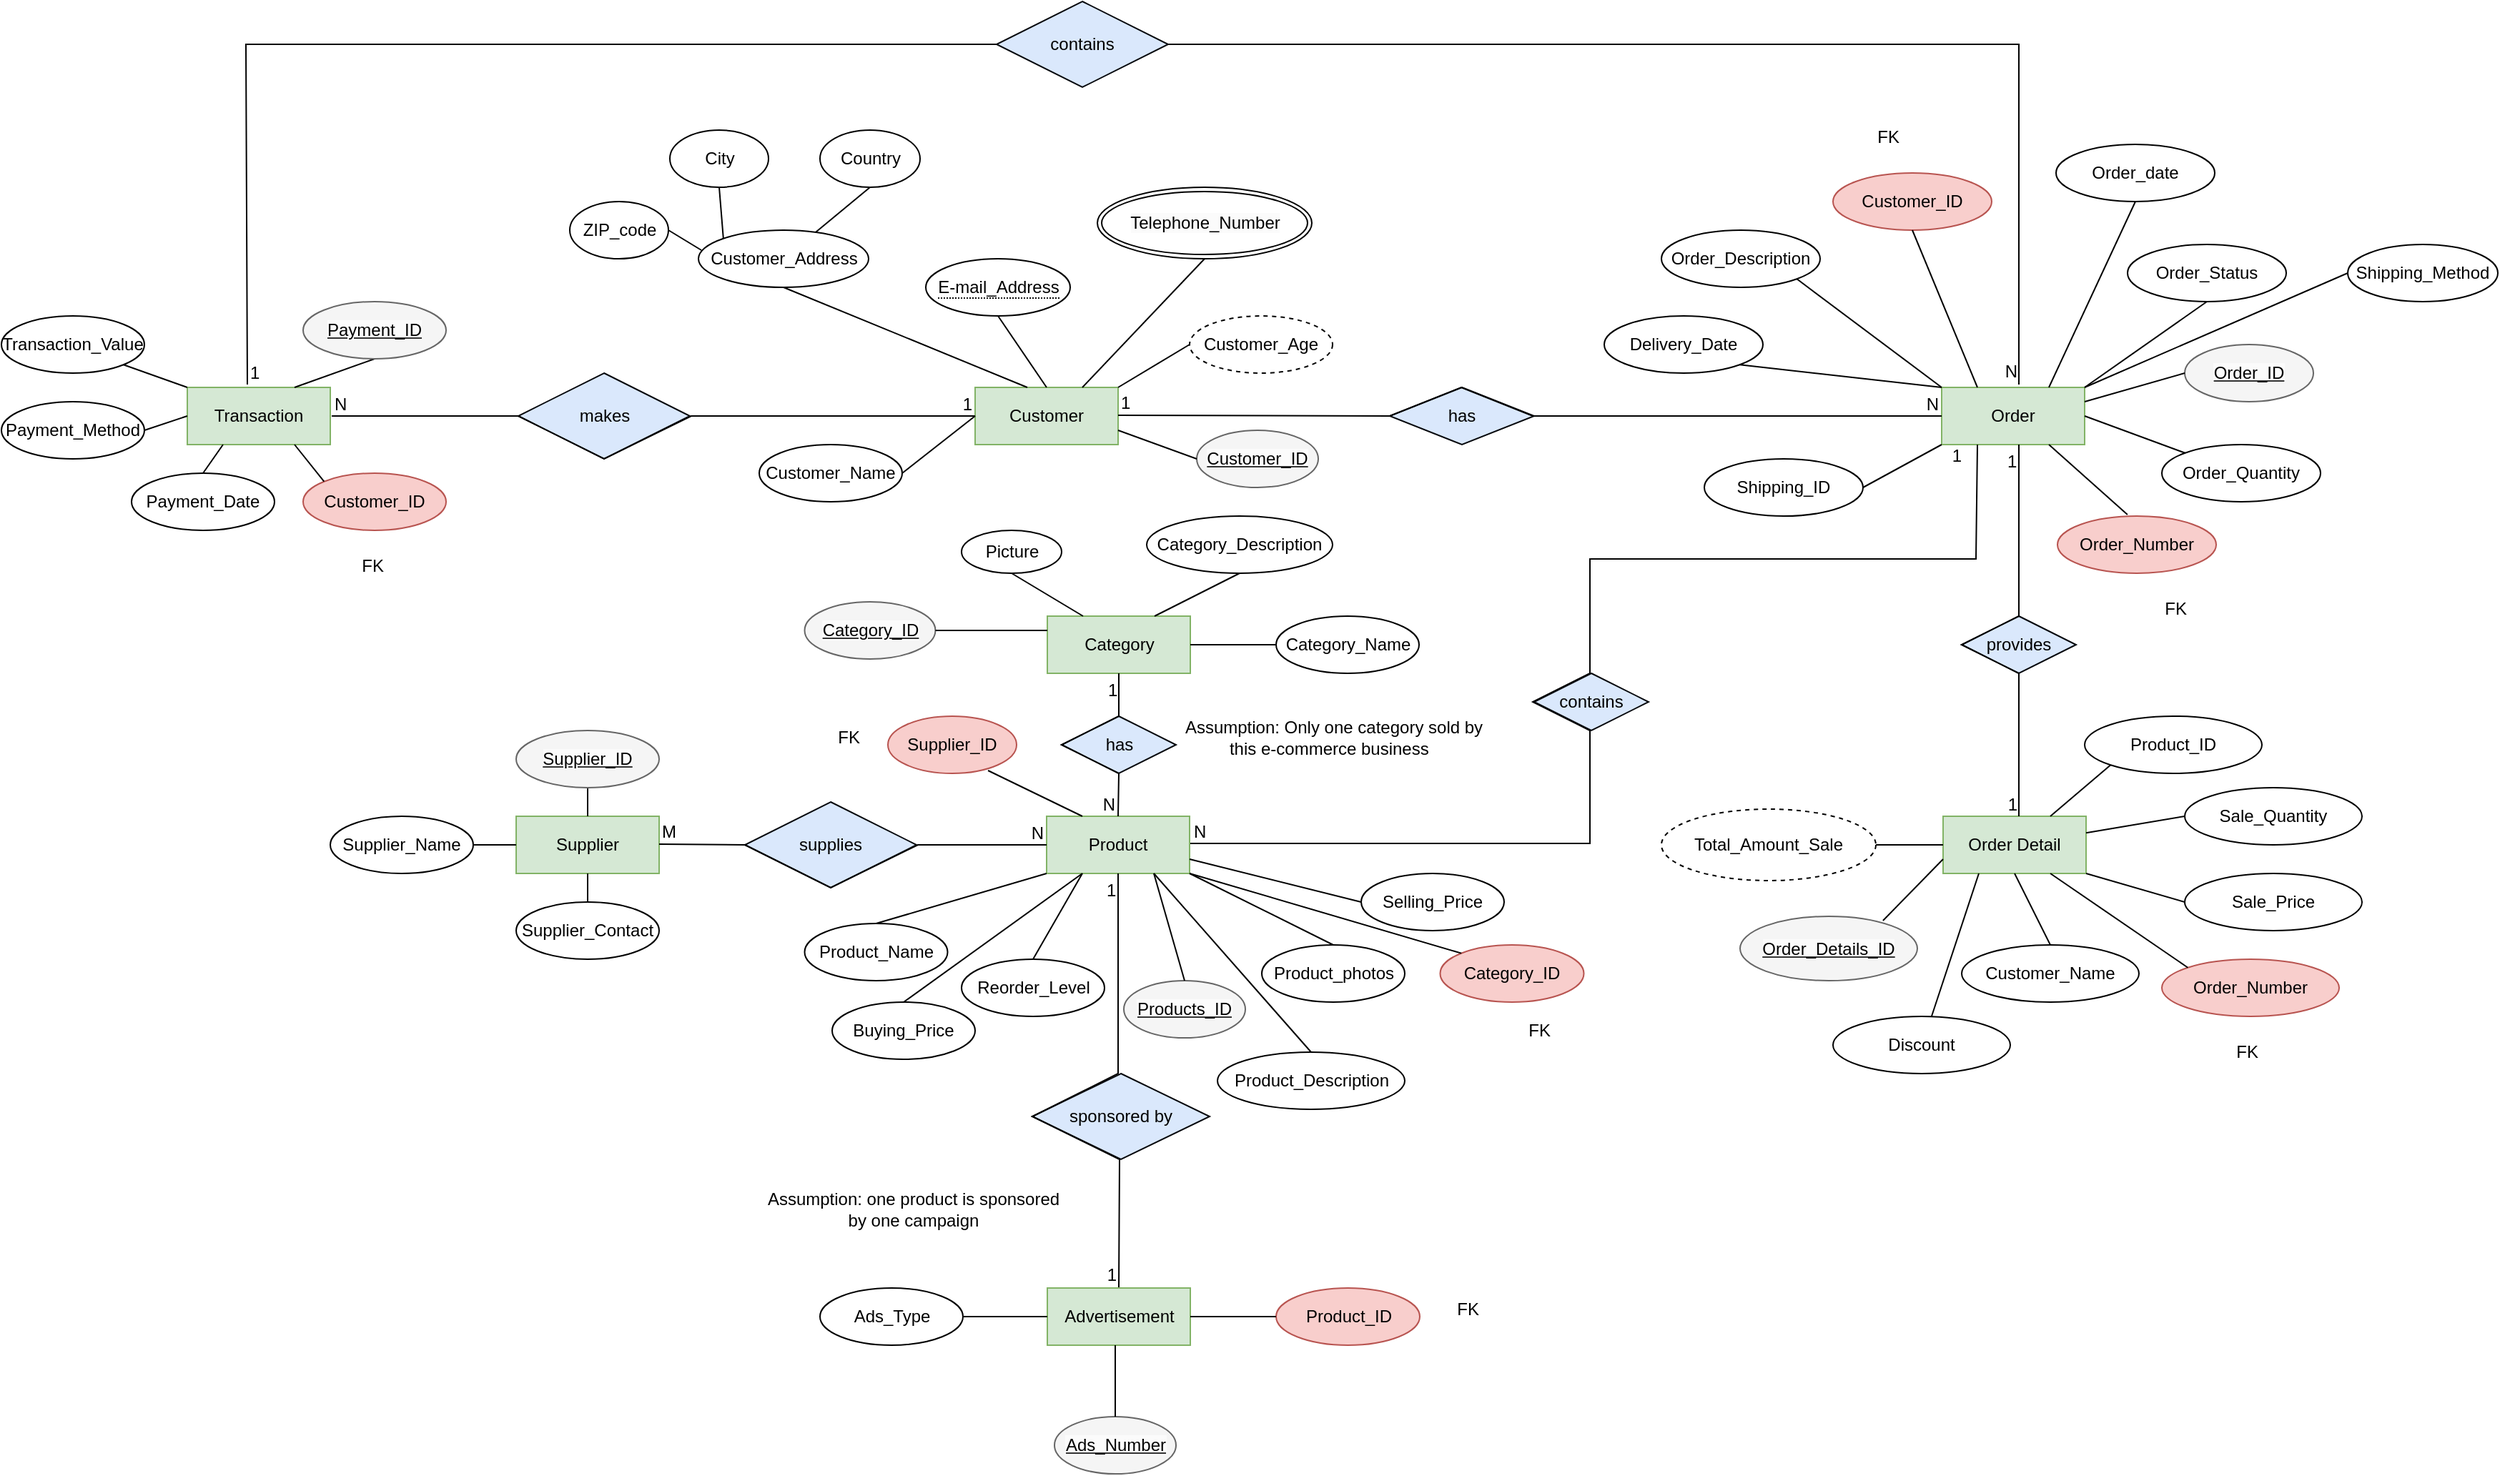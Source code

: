 <mxfile version="23.1.2" type="github">
  <diagram name="Page-1" id="ivrqiA3PI_ZQujy4Wrm9">
    <mxGraphModel dx="3375" dy="2092" grid="1" gridSize="10" guides="1" tooltips="1" connect="1" arrows="1" fold="1" page="1" pageScale="1" pageWidth="1169" pageHeight="827" background="#ffffff" math="0" shadow="0">
      <root>
        <mxCell id="0" />
        <mxCell id="1" parent="0" />
        <mxCell id="GLYRe_VKkiP-eNtGVK_R-2" value="Customer" style="whiteSpace=wrap;html=1;align=center;fillColor=#d5e8d4;strokeColor=#82b366;" vertex="1" parent="1">
          <mxGeometry x="511" y="-50" width="100" height="40" as="geometry" />
        </mxCell>
        <mxCell id="GLYRe_VKkiP-eNtGVK_R-3" value="Product" style="whiteSpace=wrap;html=1;align=center;fillColor=#d5e8d4;strokeColor=#82b366;" vertex="1" parent="1">
          <mxGeometry x="561" y="250" width="100" height="40" as="geometry" />
        </mxCell>
        <mxCell id="GLYRe_VKkiP-eNtGVK_R-4" value="Order" style="whiteSpace=wrap;html=1;align=center;points=[[0,0,0,0,0],[0,0.25,0,0,0],[0,0.5,0,0,0],[0,0.75,0,0,0],[0,1,0,0,0],[0.25,0,0,0,0],[0.25,1,0,0,0],[0.5,0,0,0,0],[0.5,1,0,0,0],[0.75,0,0,0,0],[0.75,1,0,0,0],[1,0,0,0,0],[1,0.25,0,0,0],[1,0.5,0,0,0],[1,0.75,0,0,0],[1,1,0,0,0]];fillColor=#d5e8d4;strokeColor=#82b366;" vertex="1" parent="1">
          <mxGeometry x="1187" y="-50" width="100" height="40" as="geometry" />
        </mxCell>
        <mxCell id="GLYRe_VKkiP-eNtGVK_R-5" value="Order Detail" style="whiteSpace=wrap;html=1;align=center;fillColor=#d5e8d4;strokeColor=#82b366;" vertex="1" parent="1">
          <mxGeometry x="1188" y="250" width="100" height="40" as="geometry" />
        </mxCell>
        <mxCell id="GLYRe_VKkiP-eNtGVK_R-7" value="Supplier" style="whiteSpace=wrap;html=1;align=center;fillColor=#d5e8d4;strokeColor=#82b366;" vertex="1" parent="1">
          <mxGeometry x="190" y="250" width="100" height="40" as="geometry" />
        </mxCell>
        <mxCell id="GLYRe_VKkiP-eNtGVK_R-8" value="Category" style="whiteSpace=wrap;html=1;align=center;fillColor=#d5e8d4;strokeColor=#82b366;" vertex="1" parent="1">
          <mxGeometry x="561.5" y="110" width="100" height="40" as="geometry" />
        </mxCell>
        <mxCell id="GLYRe_VKkiP-eNtGVK_R-39" value="supplies" style="shape=rhombus;perimeter=rhombusPerimeter;whiteSpace=wrap;html=1;align=center;fillColor=#dae8fc;strokeColor=#07090D;" vertex="1" parent="1">
          <mxGeometry x="350" y="240" width="120" height="60" as="geometry" />
        </mxCell>
        <mxCell id="GLYRe_VKkiP-eNtGVK_R-41" value="Supplier_Name" style="ellipse;whiteSpace=wrap;html=1;align=center;" vertex="1" parent="1">
          <mxGeometry x="60" y="250" width="100" height="40" as="geometry" />
        </mxCell>
        <mxCell id="GLYRe_VKkiP-eNtGVK_R-43" value="Supplier_Contact" style="ellipse;whiteSpace=wrap;html=1;align=center;" vertex="1" parent="1">
          <mxGeometry x="190" y="310" width="100" height="40" as="geometry" />
        </mxCell>
        <mxCell id="GLYRe_VKkiP-eNtGVK_R-45" value="" style="endArrow=none;html=1;rounded=0;exitX=1;exitY=0.5;exitDx=0;exitDy=0;entryX=0;entryY=0.5;entryDx=0;entryDy=0;entryPerimeter=0;" edge="1" parent="1" source="GLYRe_VKkiP-eNtGVK_R-41" target="GLYRe_VKkiP-eNtGVK_R-7">
          <mxGeometry relative="1" as="geometry">
            <mxPoint x="170" y="274.5" as="sourcePoint" />
            <mxPoint x="190" y="275" as="targetPoint" />
          </mxGeometry>
        </mxCell>
        <mxCell id="GLYRe_VKkiP-eNtGVK_R-50" value="" style="endArrow=none;html=1;rounded=0;entryX=0.5;entryY=1;entryDx=0;entryDy=0;exitX=0.5;exitY=0;exitDx=0;exitDy=0;" edge="1" parent="1" source="GLYRe_VKkiP-eNtGVK_R-7">
          <mxGeometry relative="1" as="geometry">
            <mxPoint x="500" y="309" as="sourcePoint" />
            <mxPoint x="240" y="230" as="targetPoint" />
          </mxGeometry>
        </mxCell>
        <mxCell id="GLYRe_VKkiP-eNtGVK_R-51" value="" style="endArrow=none;html=1;rounded=0;entryX=0.5;entryY=1;entryDx=0;entryDy=0;exitX=0.5;exitY=0;exitDx=0;exitDy=0;" edge="1" parent="1" source="GLYRe_VKkiP-eNtGVK_R-43" target="GLYRe_VKkiP-eNtGVK_R-7">
          <mxGeometry relative="1" as="geometry">
            <mxPoint x="200" y="430" as="sourcePoint" />
            <mxPoint x="360" y="430" as="targetPoint" />
          </mxGeometry>
        </mxCell>
        <mxCell id="GLYRe_VKkiP-eNtGVK_R-56" value="" style="endArrow=none;html=1;rounded=0;entryX=0;entryY=0.5;entryDx=0;entryDy=0;" edge="1" parent="1" target="GLYRe_VKkiP-eNtGVK_R-3">
          <mxGeometry relative="1" as="geometry">
            <mxPoint x="290" y="269.5" as="sourcePoint" />
            <mxPoint x="450" y="269.5" as="targetPoint" />
            <Array as="points">
              <mxPoint x="350" y="270" />
              <mxPoint x="410" y="300" />
              <mxPoint x="471" y="270" />
            </Array>
          </mxGeometry>
        </mxCell>
        <mxCell id="GLYRe_VKkiP-eNtGVK_R-57" value="M" style="resizable=0;html=1;whiteSpace=wrap;align=left;verticalAlign=bottom;" connectable="0" vertex="1" parent="GLYRe_VKkiP-eNtGVK_R-56">
          <mxGeometry x="-1" relative="1" as="geometry" />
        </mxCell>
        <mxCell id="GLYRe_VKkiP-eNtGVK_R-58" value="N" style="resizable=0;html=1;whiteSpace=wrap;align=right;verticalAlign=bottom;" connectable="0" vertex="1" parent="GLYRe_VKkiP-eNtGVK_R-56">
          <mxGeometry x="1" relative="1" as="geometry" />
        </mxCell>
        <mxCell id="GLYRe_VKkiP-eNtGVK_R-60" value="&lt;meta charset=&quot;utf-8&quot;&gt;&lt;span style=&quot;color: rgb(0, 0, 0); font-family: Helvetica; font-size: 12px; font-style: normal; font-variant-ligatures: normal; font-variant-caps: normal; font-weight: 400; letter-spacing: normal; orphans: 2; text-align: center; text-indent: 0px; text-transform: none; widows: 2; word-spacing: 0px; -webkit-text-stroke-width: 0px; background-color: rgb(251, 251, 251); text-decoration-thickness: initial; text-decoration-style: initial; text-decoration-color: initial; float: none; display: inline !important;&quot;&gt;Supplier_ID&lt;/span&gt;" style="ellipse;whiteSpace=wrap;html=1;align=center;fontStyle=4;fillColor=#f5f5f5;fontColor=#333333;strokeColor=#666666;" vertex="1" parent="1">
          <mxGeometry x="190" y="190" width="100" height="40" as="geometry" />
        </mxCell>
        <mxCell id="GLYRe_VKkiP-eNtGVK_R-63" value="&lt;span style=&quot;color: rgb(0, 0, 0); font-family: Helvetica; font-size: 12px; font-style: normal; font-variant-ligatures: normal; font-variant-caps: normal; font-weight: 400; letter-spacing: normal; orphans: 2; text-align: center; text-indent: 0px; text-transform: none; widows: 2; word-spacing: 0px; -webkit-text-stroke-width: 0px; background-color: rgb(251, 251, 251); text-decoration-thickness: initial; text-decoration-style: initial; text-decoration-color: initial; float: none; display: inline !important;&quot;&gt;Category_ID&lt;/span&gt;" style="ellipse;whiteSpace=wrap;html=1;align=center;fontStyle=4;fillColor=#f5f5f5;fontColor=#333333;strokeColor=#666666;" vertex="1" parent="1">
          <mxGeometry x="391.75" y="100" width="91.5" height="40" as="geometry" />
        </mxCell>
        <mxCell id="GLYRe_VKkiP-eNtGVK_R-64" value="Product_Name" style="ellipse;whiteSpace=wrap;html=1;align=center;" vertex="1" parent="1">
          <mxGeometry x="391.75" y="325" width="100" height="40" as="geometry" />
        </mxCell>
        <mxCell id="GLYRe_VKkiP-eNtGVK_R-65" value="Buying_Price" style="ellipse;whiteSpace=wrap;html=1;align=center;" vertex="1" parent="1">
          <mxGeometry x="411" y="380" width="100" height="40" as="geometry" />
        </mxCell>
        <mxCell id="GLYRe_VKkiP-eNtGVK_R-67" value="has" style="shape=rhombus;perimeter=rhombusPerimeter;whiteSpace=wrap;html=1;align=center;fillColor=#dae8fc;strokeColor=#07090D;" vertex="1" parent="1">
          <mxGeometry x="571.5" y="180" width="80" height="40" as="geometry" />
        </mxCell>
        <mxCell id="GLYRe_VKkiP-eNtGVK_R-75" value="Category_Name" style="ellipse;whiteSpace=wrap;html=1;align=center;" vertex="1" parent="1">
          <mxGeometry x="721.5" y="110" width="100" height="40" as="geometry" />
        </mxCell>
        <mxCell id="GLYRe_VKkiP-eNtGVK_R-76" value="&lt;span style=&quot;color: rgb(0, 0, 0); font-family: Helvetica; font-size: 12px; font-style: normal; font-variant-ligatures: normal; font-variant-caps: normal; font-weight: 400; letter-spacing: normal; orphans: 2; text-align: center; text-indent: 0px; text-transform: none; widows: 2; word-spacing: 0px; -webkit-text-stroke-width: 0px; background-color: rgb(251, 251, 251); text-decoration-thickness: initial; text-decoration-style: initial; text-decoration-color: initial; float: none; display: inline !important;&quot;&gt;Products_ID&lt;/span&gt;" style="ellipse;whiteSpace=wrap;html=1;align=center;fontStyle=4;fillColor=#f5f5f5;fontColor=#333333;strokeColor=#666666;" vertex="1" parent="1">
          <mxGeometry x="615" y="365" width="85" height="40" as="geometry" />
        </mxCell>
        <mxCell id="GLYRe_VKkiP-eNtGVK_R-77" value="Product_Description" style="ellipse;whiteSpace=wrap;html=1;align=center;" vertex="1" parent="1">
          <mxGeometry x="680.5" y="415" width="131" height="40" as="geometry" />
        </mxCell>
        <mxCell id="GLYRe_VKkiP-eNtGVK_R-83" value="Category_Description" style="ellipse;whiteSpace=wrap;html=1;align=center;" vertex="1" parent="1">
          <mxGeometry x="631" y="40" width="130" height="40" as="geometry" />
        </mxCell>
        <mxCell id="GLYRe_VKkiP-eNtGVK_R-89" value="Assumption: Only one category sold by this e-commerce business&amp;nbsp;&amp;nbsp;" style="text;html=1;strokeColor=none;fillColor=none;align=center;verticalAlign=middle;whiteSpace=wrap;rounded=0;" vertex="1" parent="1">
          <mxGeometry x="651.5" y="180" width="220" height="30" as="geometry" />
        </mxCell>
        <mxCell id="GLYRe_VKkiP-eNtGVK_R-91" value="Selling_Price" style="ellipse;whiteSpace=wrap;html=1;align=center;" vertex="1" parent="1">
          <mxGeometry x="781" y="290" width="100" height="40" as="geometry" />
        </mxCell>
        <mxCell id="GLYRe_VKkiP-eNtGVK_R-92" value="Product_photos" style="ellipse;whiteSpace=wrap;html=1;align=center;" vertex="1" parent="1">
          <mxGeometry x="711.5" y="340" width="100" height="40" as="geometry" />
        </mxCell>
        <mxCell id="GLYRe_VKkiP-eNtGVK_R-93" value="has" style="shape=rhombus;perimeter=rhombusPerimeter;whiteSpace=wrap;html=1;align=center;fillColor=#dae8fc;strokeColor=#07090D;" vertex="1" parent="1">
          <mxGeometry x="801" y="-50" width="101" height="40" as="geometry" />
        </mxCell>
        <mxCell id="GLYRe_VKkiP-eNtGVK_R-98" value="" style="endArrow=none;html=1;rounded=0;exitX=1;exitY=0.5;exitDx=0;exitDy=0;entryX=0;entryY=0.25;entryDx=0;entryDy=0;" edge="1" parent="1" source="GLYRe_VKkiP-eNtGVK_R-63" target="GLYRe_VKkiP-eNtGVK_R-8">
          <mxGeometry relative="1" as="geometry">
            <mxPoint x="209.5" y="260" as="sourcePoint" />
            <mxPoint x="561" y="130" as="targetPoint" />
          </mxGeometry>
        </mxCell>
        <mxCell id="GLYRe_VKkiP-eNtGVK_R-99" value="" style="endArrow=none;html=1;rounded=0;exitX=0;exitY=0.5;exitDx=0;exitDy=0;entryX=1;entryY=0.5;entryDx=0;entryDy=0;" edge="1" parent="1" source="GLYRe_VKkiP-eNtGVK_R-75" target="GLYRe_VKkiP-eNtGVK_R-8">
          <mxGeometry relative="1" as="geometry">
            <mxPoint x="560.5" y="120" as="sourcePoint" />
            <mxPoint x="610.5" y="120" as="targetPoint" />
          </mxGeometry>
        </mxCell>
        <mxCell id="GLYRe_VKkiP-eNtGVK_R-104" style="edgeStyle=orthogonalEdgeStyle;rounded=0;orthogonalLoop=1;jettySize=auto;html=1;exitX=0.5;exitY=1;exitDx=0;exitDy=0;" edge="1" parent="1" source="GLYRe_VKkiP-eNtGVK_R-67" target="GLYRe_VKkiP-eNtGVK_R-67">
          <mxGeometry relative="1" as="geometry" />
        </mxCell>
        <mxCell id="GLYRe_VKkiP-eNtGVK_R-115" value="" style="endArrow=none;html=1;rounded=0;exitX=0.5;exitY=0;exitDx=0;exitDy=0;entryX=0;entryY=1;entryDx=0;entryDy=0;" edge="1" parent="1" source="GLYRe_VKkiP-eNtGVK_R-64" target="GLYRe_VKkiP-eNtGVK_R-3">
          <mxGeometry relative="1" as="geometry">
            <mxPoint x="810" y="80" as="sourcePoint" />
            <mxPoint x="783" y="130" as="targetPoint" />
            <Array as="points" />
          </mxGeometry>
        </mxCell>
        <mxCell id="GLYRe_VKkiP-eNtGVK_R-116" value="" style="endArrow=none;html=1;rounded=0;exitX=0.5;exitY=0;exitDx=0;exitDy=0;entryX=0.75;entryY=1;entryDx=0;entryDy=0;" edge="1" parent="1" source="GLYRe_VKkiP-eNtGVK_R-76" target="GLYRe_VKkiP-eNtGVK_R-3">
          <mxGeometry relative="1" as="geometry">
            <mxPoint x="500" y="350" as="sourcePoint" />
            <mxPoint x="571" y="300" as="targetPoint" />
            <Array as="points" />
          </mxGeometry>
        </mxCell>
        <mxCell id="GLYRe_VKkiP-eNtGVK_R-117" value="" style="endArrow=none;html=1;rounded=0;exitX=0.5;exitY=0;exitDx=0;exitDy=0;entryX=1;entryY=1;entryDx=0;entryDy=0;" edge="1" parent="1" source="GLYRe_VKkiP-eNtGVK_R-92" target="GLYRe_VKkiP-eNtGVK_R-3">
          <mxGeometry relative="1" as="geometry">
            <mxPoint x="646" y="360" as="sourcePoint" />
            <mxPoint x="621" y="300" as="targetPoint" />
            <Array as="points" />
          </mxGeometry>
        </mxCell>
        <mxCell id="GLYRe_VKkiP-eNtGVK_R-118" value="" style="endArrow=none;html=1;rounded=0;exitX=0.5;exitY=0;exitDx=0;exitDy=0;entryX=0.75;entryY=1;entryDx=0;entryDy=0;" edge="1" parent="1" source="GLYRe_VKkiP-eNtGVK_R-77" target="GLYRe_VKkiP-eNtGVK_R-3">
          <mxGeometry relative="1" as="geometry">
            <mxPoint x="761" y="340" as="sourcePoint" />
            <mxPoint x="671" y="300" as="targetPoint" />
            <Array as="points" />
          </mxGeometry>
        </mxCell>
        <mxCell id="GLYRe_VKkiP-eNtGVK_R-119" value="" style="endArrow=none;html=1;rounded=0;exitX=0.5;exitY=0;exitDx=0;exitDy=0;entryX=0.25;entryY=1;entryDx=0;entryDy=0;" edge="1" parent="1" source="GLYRe_VKkiP-eNtGVK_R-65" target="GLYRe_VKkiP-eNtGVK_R-3">
          <mxGeometry relative="1" as="geometry">
            <mxPoint x="737" y="400" as="sourcePoint" />
            <mxPoint x="646" y="300" as="targetPoint" />
            <Array as="points" />
          </mxGeometry>
        </mxCell>
        <mxCell id="GLYRe_VKkiP-eNtGVK_R-122" value="" style="endArrow=none;html=1;rounded=0;exitX=0;exitY=0.5;exitDx=0;exitDy=0;entryX=1;entryY=0.75;entryDx=0;entryDy=0;" edge="1" parent="1" source="GLYRe_VKkiP-eNtGVK_R-91" target="GLYRe_VKkiP-eNtGVK_R-3">
          <mxGeometry relative="1" as="geometry">
            <mxPoint x="761" y="340" as="sourcePoint" />
            <mxPoint x="671" y="300" as="targetPoint" />
            <Array as="points" />
          </mxGeometry>
        </mxCell>
        <mxCell id="GLYRe_VKkiP-eNtGVK_R-123" value="&lt;span style=&quot;color: rgb(0, 0, 0); font-family: Helvetica; font-size: 12px; font-style: normal; font-variant-ligatures: normal; font-variant-caps: normal; font-weight: 400; letter-spacing: normal; orphans: 2; text-align: center; text-indent: 0px; text-transform: none; widows: 2; word-spacing: 0px; -webkit-text-stroke-width: 0px; background-color: rgb(251, 251, 251); text-decoration-thickness: initial; text-decoration-style: initial; text-decoration-color: initial; float: none; display: inline !important;&quot;&gt;Customer_ID&lt;/span&gt;" style="ellipse;whiteSpace=wrap;html=1;align=center;fontStyle=4;fillColor=#f5f5f5;fontColor=#333333;strokeColor=#666666;" vertex="1" parent="1">
          <mxGeometry x="666" y="-20" width="85" height="40" as="geometry" />
        </mxCell>
        <mxCell id="GLYRe_VKkiP-eNtGVK_R-124" value="Customer_Name" style="ellipse;whiteSpace=wrap;html=1;align=center;" vertex="1" parent="1">
          <mxGeometry x="360" y="-10" width="100" height="40" as="geometry" />
        </mxCell>
        <mxCell id="GLYRe_VKkiP-eNtGVK_R-125" value="Order_Status" style="ellipse;whiteSpace=wrap;html=1;align=center;" vertex="1" parent="1">
          <mxGeometry x="1317" y="-150" width="111" height="40" as="geometry" />
        </mxCell>
        <mxCell id="GLYRe_VKkiP-eNtGVK_R-126" value="Customer_Address" style="ellipse;whiteSpace=wrap;html=1;align=center;" vertex="1" parent="1">
          <mxGeometry x="317.5" y="-160" width="119" height="40" as="geometry" />
        </mxCell>
        <mxCell id="GLYRe_VKkiP-eNtGVK_R-127" value="Customer_Age" style="ellipse;whiteSpace=wrap;html=1;align=center;dashed=1;" vertex="1" parent="1">
          <mxGeometry x="661" y="-100" width="100" height="40" as="geometry" />
        </mxCell>
        <mxCell id="GLYRe_VKkiP-eNtGVK_R-128" value="&lt;span style=&quot;color: rgb(0, 0, 0); font-family: Helvetica; font-size: 12px; font-style: normal; font-variant-ligatures: normal; font-variant-caps: normal; font-weight: 400; letter-spacing: normal; orphans: 2; text-align: center; text-indent: 0px; text-transform: none; widows: 2; word-spacing: 0px; -webkit-text-stroke-width: 0px; background-color: rgb(251, 251, 251); text-decoration-thickness: initial; text-decoration-style: initial; text-decoration-color: initial; float: none; display: inline !important;&quot;&gt;Telephone_Number&lt;/span&gt;" style="ellipse;shape=doubleEllipse;margin=3;whiteSpace=wrap;html=1;align=center;" vertex="1" parent="1">
          <mxGeometry x="596.5" y="-190" width="150" height="50" as="geometry" />
        </mxCell>
        <mxCell id="GLYRe_VKkiP-eNtGVK_R-129" value="ZIP_code" style="ellipse;whiteSpace=wrap;html=1;align=center;" vertex="1" parent="1">
          <mxGeometry x="227.5" y="-180" width="69" height="40" as="geometry" />
        </mxCell>
        <mxCell id="GLYRe_VKkiP-eNtGVK_R-130" value="City" style="ellipse;whiteSpace=wrap;html=1;align=center;" vertex="1" parent="1">
          <mxGeometry x="297.5" y="-230" width="69" height="40" as="geometry" />
        </mxCell>
        <mxCell id="GLYRe_VKkiP-eNtGVK_R-131" value="Country" style="ellipse;whiteSpace=wrap;html=1;align=center;" vertex="1" parent="1">
          <mxGeometry x="402.5" y="-230" width="70" height="40" as="geometry" />
        </mxCell>
        <mxCell id="GLYRe_VKkiP-eNtGVK_R-133" value="&lt;span style=&quot;border-bottom: 1px dotted&quot;&gt;E-mail_Address&lt;/span&gt;" style="ellipse;whiteSpace=wrap;html=1;align=center;" vertex="1" parent="1">
          <mxGeometry x="476.5" y="-140" width="101" height="40" as="geometry" />
        </mxCell>
        <mxCell id="GLYRe_VKkiP-eNtGVK_R-135" value="" style="endArrow=none;html=1;rounded=0;entryX=1;entryY=0;entryDx=0;entryDy=0;exitX=0;exitY=0.5;exitDx=0;exitDy=0;" edge="1" parent="1" source="GLYRe_VKkiP-eNtGVK_R-127" target="GLYRe_VKkiP-eNtGVK_R-2">
          <mxGeometry relative="1" as="geometry">
            <mxPoint x="652.5" y="-66" as="sourcePoint" />
            <mxPoint x="789.5" y="-20" as="targetPoint" />
            <Array as="points" />
          </mxGeometry>
        </mxCell>
        <mxCell id="GLYRe_VKkiP-eNtGVK_R-136" value="" style="endArrow=none;html=1;rounded=0;entryX=0.75;entryY=0;entryDx=0;entryDy=0;exitX=0.5;exitY=1;exitDx=0;exitDy=0;" edge="1" parent="1" source="GLYRe_VKkiP-eNtGVK_R-128" target="GLYRe_VKkiP-eNtGVK_R-2">
          <mxGeometry relative="1" as="geometry">
            <mxPoint x="642.5" y="-140" as="sourcePoint" />
            <mxPoint x="627.5" y="-40" as="targetPoint" />
            <Array as="points" />
          </mxGeometry>
        </mxCell>
        <mxCell id="GLYRe_VKkiP-eNtGVK_R-137" value="" style="endArrow=none;html=1;rounded=0;entryX=0.5;entryY=0;entryDx=0;entryDy=0;exitX=0.5;exitY=1;exitDx=0;exitDy=0;" edge="1" parent="1" source="GLYRe_VKkiP-eNtGVK_R-133" target="GLYRe_VKkiP-eNtGVK_R-2">
          <mxGeometry relative="1" as="geometry">
            <mxPoint x="652.5" y="-130" as="sourcePoint" />
            <mxPoint x="602.5" y="-40" as="targetPoint" />
            <Array as="points" />
          </mxGeometry>
        </mxCell>
        <mxCell id="GLYRe_VKkiP-eNtGVK_R-138" value="" style="endArrow=none;html=1;rounded=0;exitX=0.5;exitY=1;exitDx=0;exitDy=0;" edge="1" parent="1" source="GLYRe_VKkiP-eNtGVK_R-126">
          <mxGeometry relative="1" as="geometry">
            <mxPoint x="537.5" y="-90" as="sourcePoint" />
            <mxPoint x="547.5" y="-50" as="targetPoint" />
            <Array as="points" />
          </mxGeometry>
        </mxCell>
        <mxCell id="GLYRe_VKkiP-eNtGVK_R-140" value="" style="endArrow=none;html=1;rounded=0;exitX=0;exitY=0.5;exitDx=0;exitDy=0;" edge="1" parent="1" source="GLYRe_VKkiP-eNtGVK_R-123">
          <mxGeometry relative="1" as="geometry">
            <mxPoint x="661" as="sourcePoint" />
            <mxPoint x="611" y="-20" as="targetPoint" />
            <Array as="points" />
          </mxGeometry>
        </mxCell>
        <mxCell id="GLYRe_VKkiP-eNtGVK_R-141" value="" style="endArrow=none;html=1;rounded=0;entryX=0;entryY=0.5;entryDx=0;entryDy=0;exitX=1;exitY=0.5;exitDx=0;exitDy=0;" edge="1" parent="1" source="GLYRe_VKkiP-eNtGVK_R-124" target="GLYRe_VKkiP-eNtGVK_R-2">
          <mxGeometry relative="1" as="geometry">
            <mxPoint x="457.5" as="sourcePoint" />
            <mxPoint x="527.5" y="-30" as="targetPoint" />
            <Array as="points" />
          </mxGeometry>
        </mxCell>
        <mxCell id="GLYRe_VKkiP-eNtGVK_R-142" value="" style="endArrow=none;html=1;rounded=0;exitX=1;exitY=0.5;exitDx=0;exitDy=0;entryX=0.017;entryY=0.35;entryDx=0;entryDy=0;entryPerimeter=0;" edge="1" parent="1" source="GLYRe_VKkiP-eNtGVK_R-129" target="GLYRe_VKkiP-eNtGVK_R-126">
          <mxGeometry relative="1" as="geometry">
            <mxPoint x="387.5" y="-110" as="sourcePoint" />
            <mxPoint x="557.5" y="-40" as="targetPoint" />
            <Array as="points" />
          </mxGeometry>
        </mxCell>
        <mxCell id="GLYRe_VKkiP-eNtGVK_R-143" value="" style="endArrow=none;html=1;rounded=0;exitX=0.5;exitY=1;exitDx=0;exitDy=0;entryX=0;entryY=0;entryDx=0;entryDy=0;" edge="1" parent="1" source="GLYRe_VKkiP-eNtGVK_R-130" target="GLYRe_VKkiP-eNtGVK_R-126">
          <mxGeometry relative="1" as="geometry">
            <mxPoint x="306.5" y="-150" as="sourcePoint" />
            <mxPoint x="329.5" y="-136" as="targetPoint" />
            <Array as="points" />
          </mxGeometry>
        </mxCell>
        <mxCell id="GLYRe_VKkiP-eNtGVK_R-144" value="" style="endArrow=none;html=1;rounded=0;exitX=0.5;exitY=1;exitDx=0;exitDy=0;" edge="1" parent="1" source="GLYRe_VKkiP-eNtGVK_R-131" target="GLYRe_VKkiP-eNtGVK_R-126">
          <mxGeometry relative="1" as="geometry">
            <mxPoint x="422.5" y="-189" as="sourcePoint" />
            <mxPoint x="345.5" y="-144" as="targetPoint" />
            <Array as="points" />
          </mxGeometry>
        </mxCell>
        <mxCell id="GLYRe_VKkiP-eNtGVK_R-150" value="" style="endArrow=none;html=1;rounded=0;entryX=0;entryY=0.5;entryDx=0;entryDy=0;" edge="1" parent="1" target="GLYRe_VKkiP-eNtGVK_R-4">
          <mxGeometry relative="1" as="geometry">
            <mxPoint x="611" y="-30.5" as="sourcePoint" />
            <mxPoint x="771" y="-30.5" as="targetPoint" />
            <Array as="points">
              <mxPoint x="801" y="-30" />
              <mxPoint x="851" y="-50" />
              <mxPoint x="901" y="-30" />
            </Array>
          </mxGeometry>
        </mxCell>
        <mxCell id="GLYRe_VKkiP-eNtGVK_R-151" value="1" style="resizable=0;html=1;whiteSpace=wrap;align=left;verticalAlign=bottom;" connectable="0" vertex="1" parent="GLYRe_VKkiP-eNtGVK_R-150">
          <mxGeometry x="-1" relative="1" as="geometry" />
        </mxCell>
        <mxCell id="GLYRe_VKkiP-eNtGVK_R-152" value="N" style="resizable=0;html=1;whiteSpace=wrap;align=right;verticalAlign=bottom;" connectable="0" vertex="1" parent="GLYRe_VKkiP-eNtGVK_R-150">
          <mxGeometry x="1" relative="1" as="geometry" />
        </mxCell>
        <mxCell id="GLYRe_VKkiP-eNtGVK_R-154" value="Order_Description" style="ellipse;whiteSpace=wrap;html=1;align=center;" vertex="1" parent="1">
          <mxGeometry x="991" y="-160" width="111" height="40" as="geometry" />
        </mxCell>
        <mxCell id="GLYRe_VKkiP-eNtGVK_R-158" value="Delivery_Date" style="ellipse;whiteSpace=wrap;html=1;align=center;" vertex="1" parent="1">
          <mxGeometry x="951" y="-100" width="111" height="40" as="geometry" />
        </mxCell>
        <mxCell id="GLYRe_VKkiP-eNtGVK_R-159" value="Shipping_Method" style="ellipse;whiteSpace=wrap;html=1;align=center;" vertex="1" parent="1">
          <mxGeometry x="1471" y="-150" width="105" height="40" as="geometry" />
        </mxCell>
        <mxCell id="GLYRe_VKkiP-eNtGVK_R-160" value="&lt;span style=&quot;color: rgb(0, 0, 0); font-family: Helvetica; font-size: 12px; font-style: normal; font-variant-ligatures: normal; font-variant-caps: normal; font-weight: 400; letter-spacing: normal; orphans: 2; text-align: center; text-indent: 0px; text-transform: none; widows: 2; word-spacing: 0px; -webkit-text-stroke-width: 0px; background-color: rgb(251, 251, 251); text-decoration-thickness: initial; text-decoration-style: initial; text-decoration-color: initial; float: none; display: inline !important;&quot;&gt;Order_ID&lt;/span&gt;" style="ellipse;whiteSpace=wrap;html=1;align=center;fontStyle=4;fillColor=#f5f5f5;fontColor=#333333;strokeColor=#666666;" vertex="1" parent="1">
          <mxGeometry x="1357" y="-80" width="90" height="40" as="geometry" />
        </mxCell>
        <mxCell id="GLYRe_VKkiP-eNtGVK_R-162" value="Order_date" style="ellipse;whiteSpace=wrap;html=1;align=center;" vertex="1" parent="1">
          <mxGeometry x="1267" y="-220" width="111" height="40" as="geometry" />
        </mxCell>
        <mxCell id="GLYRe_VKkiP-eNtGVK_R-163" value="Customer_ID" style="ellipse;whiteSpace=wrap;html=1;align=center;fillColor=#f8cecc;strokeColor=#b85450;" vertex="1" parent="1">
          <mxGeometry x="1111" y="-200" width="111" height="40" as="geometry" />
        </mxCell>
        <mxCell id="GLYRe_VKkiP-eNtGVK_R-164" value="provides" style="shape=rhombus;perimeter=rhombusPerimeter;whiteSpace=wrap;html=1;align=center;fillColor=#dae8fc;strokeColor=#00040a;" vertex="1" parent="1">
          <mxGeometry x="1201" y="110" width="80" height="40" as="geometry" />
        </mxCell>
        <mxCell id="GLYRe_VKkiP-eNtGVK_R-170" value="" style="endArrow=none;html=1;rounded=0;exitX=0;exitY=0.5;exitDx=0;exitDy=0;entryX=1;entryY=0.25;entryDx=0;entryDy=0;" edge="1" parent="1" source="GLYRe_VKkiP-eNtGVK_R-160" target="GLYRe_VKkiP-eNtGVK_R-4">
          <mxGeometry relative="1" as="geometry">
            <mxPoint x="1347" y="-60" as="sourcePoint" />
            <mxPoint x="1308" y="-29" as="targetPoint" />
            <Array as="points" />
          </mxGeometry>
        </mxCell>
        <mxCell id="GLYRe_VKkiP-eNtGVK_R-171" value="" style="endArrow=none;html=1;rounded=0;exitX=0.5;exitY=1;exitDx=0;exitDy=0;entryX=1;entryY=0;entryDx=0;entryDy=0;" edge="1" parent="1" source="GLYRe_VKkiP-eNtGVK_R-125" target="GLYRe_VKkiP-eNtGVK_R-4">
          <mxGeometry relative="1" as="geometry">
            <mxPoint x="1356" y="-70" as="sourcePoint" />
            <mxPoint x="1257" y="-30" as="targetPoint" />
            <Array as="points" />
          </mxGeometry>
        </mxCell>
        <mxCell id="GLYRe_VKkiP-eNtGVK_R-172" value="" style="endArrow=none;html=1;rounded=0;exitX=0.5;exitY=1;exitDx=0;exitDy=0;entryX=0.75;entryY=0;entryDx=0;entryDy=0;" edge="1" parent="1" source="GLYRe_VKkiP-eNtGVK_R-162" target="GLYRe_VKkiP-eNtGVK_R-4">
          <mxGeometry relative="1" as="geometry">
            <mxPoint x="1353" y="-110" as="sourcePoint" />
            <mxPoint x="1287" y="-50" as="targetPoint" />
            <Array as="points" />
          </mxGeometry>
        </mxCell>
        <mxCell id="GLYRe_VKkiP-eNtGVK_R-174" value="" style="endArrow=none;html=1;rounded=0;exitX=0.5;exitY=1;exitDx=0;exitDy=0;entryX=0.25;entryY=0;entryDx=0;entryDy=0;" edge="1" parent="1" source="GLYRe_VKkiP-eNtGVK_R-163" target="GLYRe_VKkiP-eNtGVK_R-4">
          <mxGeometry relative="1" as="geometry">
            <mxPoint x="1148" y="-220" as="sourcePoint" />
            <mxPoint x="1077" y="-90" as="targetPoint" />
            <Array as="points" />
          </mxGeometry>
        </mxCell>
        <mxCell id="GLYRe_VKkiP-eNtGVK_R-175" value="" style="endArrow=none;html=1;rounded=0;entryX=1;entryY=0;entryDx=0;entryDy=0;entryPerimeter=0;exitX=0;exitY=0.5;exitDx=0;exitDy=0;" edge="1" parent="1" source="GLYRe_VKkiP-eNtGVK_R-159" target="GLYRe_VKkiP-eNtGVK_R-4">
          <mxGeometry relative="1" as="geometry">
            <mxPoint x="1471" y="-130" as="sourcePoint" />
            <mxPoint x="1137" as="targetPoint" />
            <Array as="points" />
          </mxGeometry>
        </mxCell>
        <mxCell id="GLYRe_VKkiP-eNtGVK_R-176" value="" style="endArrow=none;html=1;rounded=0;exitX=1;exitY=1;exitDx=0;exitDy=0;entryX=0;entryY=0;entryDx=0;entryDy=0;" edge="1" parent="1" source="GLYRe_VKkiP-eNtGVK_R-154" target="GLYRe_VKkiP-eNtGVK_R-4">
          <mxGeometry relative="1" as="geometry">
            <mxPoint x="1128" y="-180" as="sourcePoint" />
            <mxPoint x="1206" y="-43" as="targetPoint" />
            <Array as="points" />
          </mxGeometry>
        </mxCell>
        <mxCell id="GLYRe_VKkiP-eNtGVK_R-177" value="" style="endArrow=none;html=1;rounded=0;exitX=1;exitY=1;exitDx=0;exitDy=0;entryX=0;entryY=0;entryDx=0;entryDy=0;" edge="1" parent="1" source="GLYRe_VKkiP-eNtGVK_R-158" target="GLYRe_VKkiP-eNtGVK_R-4">
          <mxGeometry relative="1" as="geometry">
            <mxPoint x="1138" y="-170" as="sourcePoint" />
            <mxPoint x="1216" y="-33" as="targetPoint" />
            <Array as="points" />
          </mxGeometry>
        </mxCell>
        <mxCell id="GLYRe_VKkiP-eNtGVK_R-180" value="" style="endArrow=none;html=1;rounded=0;entryX=0;entryY=0;entryDx=0;entryDy=0;exitX=0.5;exitY=1;exitDx=0;exitDy=0;" edge="1" parent="1">
          <mxGeometry relative="1" as="geometry">
            <mxPoint x="1241" y="-10" as="sourcePoint" />
            <mxPoint x="1241" y="250" as="targetPoint" />
            <Array as="points">
              <mxPoint x="1241" y="110" />
              <mxPoint x="1201" y="130" />
              <mxPoint x="1241" y="150" />
              <mxPoint x="1241" y="210" />
              <mxPoint x="1241" y="250" />
            </Array>
          </mxGeometry>
        </mxCell>
        <mxCell id="GLYRe_VKkiP-eNtGVK_R-181" value="1" style="resizable=0;html=1;whiteSpace=wrap;align=left;verticalAlign=bottom;" connectable="0" vertex="1" parent="GLYRe_VKkiP-eNtGVK_R-180">
          <mxGeometry x="-1" relative="1" as="geometry">
            <mxPoint x="-10" y="20" as="offset" />
          </mxGeometry>
        </mxCell>
        <mxCell id="GLYRe_VKkiP-eNtGVK_R-182" value="1" style="resizable=0;html=1;whiteSpace=wrap;align=right;verticalAlign=bottom;" connectable="0" vertex="1" parent="GLYRe_VKkiP-eNtGVK_R-180">
          <mxGeometry x="1" relative="1" as="geometry">
            <mxPoint as="offset" />
          </mxGeometry>
        </mxCell>
        <mxCell id="GLYRe_VKkiP-eNtGVK_R-183" value="&lt;span style=&quot;color: rgb(0, 0, 0); font-family: Helvetica; font-size: 12px; font-style: normal; font-variant-ligatures: normal; font-variant-caps: normal; font-weight: 400; letter-spacing: normal; orphans: 2; text-align: center; text-indent: 0px; text-transform: none; widows: 2; word-spacing: 0px; -webkit-text-stroke-width: 0px; background-color: rgb(251, 251, 251); text-decoration-thickness: initial; text-decoration-style: initial; text-decoration-color: initial; float: none; display: inline !important;&quot;&gt;Order_Details_ID&lt;/span&gt;" style="ellipse;whiteSpace=wrap;html=1;align=center;fontStyle=4;fillColor=#f5f5f5;fontColor=#333333;strokeColor=#666666;" vertex="1" parent="1">
          <mxGeometry x="1046" y="320" width="124" height="45" as="geometry" />
        </mxCell>
        <mxCell id="GLYRe_VKkiP-eNtGVK_R-185" value="Sale_Quantity" style="ellipse;whiteSpace=wrap;html=1;align=center;" vertex="1" parent="1">
          <mxGeometry x="1357" y="230" width="124" height="40" as="geometry" />
        </mxCell>
        <mxCell id="GLYRe_VKkiP-eNtGVK_R-186" value="Sale_Price" style="ellipse;whiteSpace=wrap;html=1;align=center;" vertex="1" parent="1">
          <mxGeometry x="1357" y="290" width="124" height="40" as="geometry" />
        </mxCell>
        <mxCell id="GLYRe_VKkiP-eNtGVK_R-187" value="Customer_Name" style="ellipse;whiteSpace=wrap;html=1;align=center;" vertex="1" parent="1">
          <mxGeometry x="1201" y="340" width="124" height="40" as="geometry" />
        </mxCell>
        <mxCell id="GLYRe_VKkiP-eNtGVK_R-189" value="Total_Amount_Sale" style="ellipse;whiteSpace=wrap;html=1;align=center;dashed=1;" vertex="1" parent="1">
          <mxGeometry x="991" y="245" width="150" height="50" as="geometry" />
        </mxCell>
        <mxCell id="GLYRe_VKkiP-eNtGVK_R-191" value="" style="endArrow=none;html=1;rounded=0;exitX=1;exitY=0.5;exitDx=0;exitDy=0;entryX=0;entryY=0.5;entryDx=0;entryDy=0;" edge="1" parent="1" source="GLYRe_VKkiP-eNtGVK_R-189" target="GLYRe_VKkiP-eNtGVK_R-5">
          <mxGeometry relative="1" as="geometry">
            <mxPoint x="1140" y="270" as="sourcePoint" />
            <mxPoint x="1281" y="286" as="targetPoint" />
            <Array as="points" />
          </mxGeometry>
        </mxCell>
        <mxCell id="GLYRe_VKkiP-eNtGVK_R-192" value="" style="endArrow=none;html=1;rounded=0;exitX=0.806;exitY=0.067;exitDx=0;exitDy=0;entryX=0;entryY=0.75;entryDx=0;entryDy=0;exitPerimeter=0;" edge="1" parent="1" source="GLYRe_VKkiP-eNtGVK_R-183" target="GLYRe_VKkiP-eNtGVK_R-5">
          <mxGeometry relative="1" as="geometry">
            <mxPoint x="1151" y="280" as="sourcePoint" />
            <mxPoint x="1198" y="280" as="targetPoint" />
            <Array as="points" />
          </mxGeometry>
        </mxCell>
        <mxCell id="GLYRe_VKkiP-eNtGVK_R-193" value="" style="endArrow=none;html=1;rounded=0;entryX=0.5;entryY=1;entryDx=0;entryDy=0;exitX=0.5;exitY=0;exitDx=0;exitDy=0;" edge="1" parent="1" source="GLYRe_VKkiP-eNtGVK_R-187" target="GLYRe_VKkiP-eNtGVK_R-5">
          <mxGeometry relative="1" as="geometry">
            <mxPoint x="1251" y="340" as="sourcePoint" />
            <mxPoint x="1198" y="290" as="targetPoint" />
            <Array as="points" />
          </mxGeometry>
        </mxCell>
        <mxCell id="GLYRe_VKkiP-eNtGVK_R-194" value="" style="endArrow=none;html=1;rounded=0;entryX=1;entryY=1;entryDx=0;entryDy=0;exitX=0;exitY=0.5;exitDx=0;exitDy=0;" edge="1" parent="1" source="GLYRe_VKkiP-eNtGVK_R-186" target="GLYRe_VKkiP-eNtGVK_R-5">
          <mxGeometry relative="1" as="geometry">
            <mxPoint x="1273" y="350" as="sourcePoint" />
            <mxPoint x="1248" y="300" as="targetPoint" />
            <Array as="points" />
          </mxGeometry>
        </mxCell>
        <mxCell id="GLYRe_VKkiP-eNtGVK_R-195" value="" style="endArrow=none;html=1;rounded=0;" edge="1" parent="1" target="GLYRe_VKkiP-eNtGVK_R-5">
          <mxGeometry relative="1" as="geometry">
            <mxPoint x="1357" y="250" as="sourcePoint" />
            <mxPoint x="1291" y="270" as="targetPoint" />
            <Array as="points" />
          </mxGeometry>
        </mxCell>
        <mxCell id="GLYRe_VKkiP-eNtGVK_R-196" value="Order_Number" style="ellipse;whiteSpace=wrap;html=1;align=center;fillColor=#f8cecc;strokeColor=#b85450;" vertex="1" parent="1">
          <mxGeometry x="1341" y="350" width="124" height="40" as="geometry" />
        </mxCell>
        <mxCell id="GLYRe_VKkiP-eNtGVK_R-197" value="Order_Quantity" style="ellipse;whiteSpace=wrap;html=1;align=center;" vertex="1" parent="1">
          <mxGeometry x="1341" y="-10" width="111" height="40" as="geometry" />
        </mxCell>
        <mxCell id="GLYRe_VKkiP-eNtGVK_R-198" value="" style="endArrow=none;html=1;rounded=0;exitX=0;exitY=0;exitDx=0;exitDy=0;entryX=1;entryY=0.5;entryDx=0;entryDy=0;entryPerimeter=0;" edge="1" parent="1" source="GLYRe_VKkiP-eNtGVK_R-197" target="GLYRe_VKkiP-eNtGVK_R-4">
          <mxGeometry relative="1" as="geometry">
            <mxPoint x="1383" y="-100" as="sourcePoint" />
            <mxPoint x="1297" y="-40" as="targetPoint" />
            <Array as="points" />
          </mxGeometry>
        </mxCell>
        <mxCell id="GLYRe_VKkiP-eNtGVK_R-199" value="Product_ID" style="ellipse;whiteSpace=wrap;html=1;align=center;" vertex="1" parent="1">
          <mxGeometry x="1287" y="180" width="124" height="40" as="geometry" />
        </mxCell>
        <mxCell id="GLYRe_VKkiP-eNtGVK_R-200" value="" style="endArrow=none;html=1;rounded=0;entryX=0.75;entryY=0;entryDx=0;entryDy=0;exitX=0;exitY=1;exitDx=0;exitDy=0;" edge="1" parent="1" source="GLYRe_VKkiP-eNtGVK_R-199" target="GLYRe_VKkiP-eNtGVK_R-5">
          <mxGeometry relative="1" as="geometry">
            <mxPoint x="1331" y="210" as="sourcePoint" />
            <mxPoint x="1267" y="245" as="targetPoint" />
            <Array as="points" />
          </mxGeometry>
        </mxCell>
        <mxCell id="GLYRe_VKkiP-eNtGVK_R-201" value="Discount" style="ellipse;whiteSpace=wrap;html=1;align=center;" vertex="1" parent="1">
          <mxGeometry x="1111" y="390" width="124" height="40" as="geometry" />
        </mxCell>
        <mxCell id="GLYRe_VKkiP-eNtGVK_R-202" value="" style="endArrow=none;html=1;rounded=0;entryX=0.556;entryY=0;entryDx=0;entryDy=0;entryPerimeter=0;exitX=0.25;exitY=1;exitDx=0;exitDy=0;" edge="1" parent="1" source="GLYRe_VKkiP-eNtGVK_R-5" target="GLYRe_VKkiP-eNtGVK_R-201">
          <mxGeometry relative="1" as="geometry">
            <mxPoint x="1211" y="300" as="sourcePoint" />
            <mxPoint x="1173" y="326" as="targetPoint" />
            <Array as="points" />
          </mxGeometry>
        </mxCell>
        <mxCell id="GLYRe_VKkiP-eNtGVK_R-203" value="Shipping_ID" style="ellipse;whiteSpace=wrap;html=1;align=center;" vertex="1" parent="1">
          <mxGeometry x="1021" width="111" height="40" as="geometry" />
        </mxCell>
        <mxCell id="GLYRe_VKkiP-eNtGVK_R-204" value="" style="endArrow=none;html=1;rounded=0;exitX=1;exitY=0.5;exitDx=0;exitDy=0;entryX=0;entryY=1;entryDx=0;entryDy=0;entryPerimeter=0;" edge="1" parent="1" source="GLYRe_VKkiP-eNtGVK_R-203" target="GLYRe_VKkiP-eNtGVK_R-4">
          <mxGeometry relative="1" as="geometry">
            <mxPoint x="1056" y="-56" as="sourcePoint" />
            <mxPoint x="1197" y="-40" as="targetPoint" />
            <Array as="points" />
          </mxGeometry>
        </mxCell>
        <mxCell id="GLYRe_VKkiP-eNtGVK_R-206" value="Order_Number" style="ellipse;whiteSpace=wrap;html=1;align=center;fillColor=#f8cecc;strokeColor=#b85450;" vertex="1" parent="1">
          <mxGeometry x="1268" y="40" width="111" height="40" as="geometry" />
        </mxCell>
        <mxCell id="GLYRe_VKkiP-eNtGVK_R-207" value="" style="endArrow=none;html=1;rounded=0;exitX=0.441;exitY=-0.025;exitDx=0;exitDy=0;entryX=0.75;entryY=1;entryDx=0;entryDy=0;entryPerimeter=0;exitPerimeter=0;" edge="1" parent="1" source="GLYRe_VKkiP-eNtGVK_R-206" target="GLYRe_VKkiP-eNtGVK_R-4">
          <mxGeometry relative="1" as="geometry">
            <mxPoint x="1367" y="6" as="sourcePoint" />
            <mxPoint x="1297" y="-20" as="targetPoint" />
            <Array as="points" />
          </mxGeometry>
        </mxCell>
        <mxCell id="GLYRe_VKkiP-eNtGVK_R-208" value="" style="endArrow=none;html=1;rounded=0;exitX=0;exitY=0;exitDx=0;exitDy=0;entryX=0.75;entryY=1;entryDx=0;entryDy=0;" edge="1" parent="1" source="GLYRe_VKkiP-eNtGVK_R-196" target="GLYRe_VKkiP-eNtGVK_R-5">
          <mxGeometry relative="1" as="geometry">
            <mxPoint x="1327" y="49" as="sourcePoint" />
            <mxPoint x="1272" as="targetPoint" />
            <Array as="points" />
          </mxGeometry>
        </mxCell>
        <mxCell id="GLYRe_VKkiP-eNtGVK_R-209" value="Picture" style="ellipse;whiteSpace=wrap;html=1;align=center;" vertex="1" parent="1">
          <mxGeometry x="501.5" y="50" width="70" height="30" as="geometry" />
        </mxCell>
        <mxCell id="GLYRe_VKkiP-eNtGVK_R-210" value="" style="endArrow=none;html=1;rounded=0;exitX=0.5;exitY=1;exitDx=0;exitDy=0;entryX=0.25;entryY=0;entryDx=0;entryDy=0;" edge="1" parent="1" source="GLYRe_VKkiP-eNtGVK_R-209" target="GLYRe_VKkiP-eNtGVK_R-8">
          <mxGeometry relative="1" as="geometry">
            <mxPoint x="660.5" y="70" as="sourcePoint" />
            <mxPoint x="633.5" y="120" as="targetPoint" />
            <Array as="points" />
          </mxGeometry>
        </mxCell>
        <mxCell id="GLYRe_VKkiP-eNtGVK_R-214" value="Reorder_Level" style="ellipse;whiteSpace=wrap;html=1;align=center;" vertex="1" parent="1">
          <mxGeometry x="501.5" y="350" width="100" height="40" as="geometry" />
        </mxCell>
        <mxCell id="GLYRe_VKkiP-eNtGVK_R-215" value="Supplier_ID" style="ellipse;whiteSpace=wrap;html=1;align=center;fillColor=#f8cecc;strokeColor=#b85450;" vertex="1" parent="1">
          <mxGeometry x="450" y="180" width="90" height="40" as="geometry" />
        </mxCell>
        <mxCell id="GLYRe_VKkiP-eNtGVK_R-216" value="" style="endArrow=none;html=1;rounded=0;exitX=0.5;exitY=0;exitDx=0;exitDy=0;entryX=0.25;entryY=1;entryDx=0;entryDy=0;" edge="1" parent="1" source="GLYRe_VKkiP-eNtGVK_R-214" target="GLYRe_VKkiP-eNtGVK_R-3">
          <mxGeometry relative="1" as="geometry">
            <mxPoint x="541" y="410" as="sourcePoint" />
            <mxPoint x="601" y="300" as="targetPoint" />
            <Array as="points" />
          </mxGeometry>
        </mxCell>
        <mxCell id="GLYRe_VKkiP-eNtGVK_R-217" value="" style="endArrow=none;html=1;rounded=0;exitX=0.25;exitY=0;exitDx=0;exitDy=0;entryX=0.778;entryY=0.95;entryDx=0;entryDy=0;entryPerimeter=0;" edge="1" parent="1" source="GLYRe_VKkiP-eNtGVK_R-3" target="GLYRe_VKkiP-eNtGVK_R-215">
          <mxGeometry relative="1" as="geometry">
            <mxPoint x="586" y="300" as="sourcePoint" />
            <mxPoint x="521" y="220" as="targetPoint" />
            <Array as="points" />
          </mxGeometry>
        </mxCell>
        <mxCell id="GLYRe_VKkiP-eNtGVK_R-220" value="" style="endArrow=none;html=1;rounded=0;entryX=0.25;entryY=1;entryDx=0;entryDy=0;entryPerimeter=0;" edge="1" parent="1" target="GLYRe_VKkiP-eNtGVK_R-4">
          <mxGeometry relative="1" as="geometry">
            <mxPoint x="661.5" y="269" as="sourcePoint" />
            <mxPoint x="1231" y="-10" as="targetPoint" />
            <Array as="points">
              <mxPoint x="941" y="269" />
              <mxPoint x="941" y="190" />
              <mxPoint x="901" y="170" />
              <mxPoint x="941" y="150" />
              <mxPoint x="941" y="70" />
              <mxPoint x="1211" y="70" />
            </Array>
          </mxGeometry>
        </mxCell>
        <mxCell id="GLYRe_VKkiP-eNtGVK_R-221" value="N" style="resizable=0;html=1;whiteSpace=wrap;align=left;verticalAlign=bottom;" connectable="0" vertex="1" parent="GLYRe_VKkiP-eNtGVK_R-220">
          <mxGeometry x="-1" relative="1" as="geometry" />
        </mxCell>
        <mxCell id="GLYRe_VKkiP-eNtGVK_R-222" value="1" style="resizable=0;html=1;whiteSpace=wrap;align=right;verticalAlign=bottom;" connectable="0" vertex="1" parent="GLYRe_VKkiP-eNtGVK_R-220">
          <mxGeometry x="1" relative="1" as="geometry">
            <mxPoint x="-10" y="17" as="offset" />
          </mxGeometry>
        </mxCell>
        <mxCell id="GLYRe_VKkiP-eNtGVK_R-224" value="" style="endArrow=none;html=1;rounded=0;exitX=0.5;exitY=1;exitDx=0;exitDy=0;entryX=0.5;entryY=0;entryDx=0;entryDy=0;" edge="1" parent="1" target="GLYRe_VKkiP-eNtGVK_R-3">
          <mxGeometry relative="1" as="geometry">
            <mxPoint x="611.5" y="150" as="sourcePoint" />
            <mxPoint x="611.5" y="260" as="targetPoint" />
            <Array as="points">
              <mxPoint x="611.5" y="180" />
              <mxPoint x="571.5" y="200" />
              <mxPoint x="611.5" y="220" />
            </Array>
          </mxGeometry>
        </mxCell>
        <mxCell id="GLYRe_VKkiP-eNtGVK_R-225" value="1" style="resizable=0;html=1;whiteSpace=wrap;align=left;verticalAlign=bottom;" connectable="0" vertex="1" parent="GLYRe_VKkiP-eNtGVK_R-224">
          <mxGeometry x="-1" relative="1" as="geometry">
            <mxPoint x="-10" y="20" as="offset" />
          </mxGeometry>
        </mxCell>
        <mxCell id="GLYRe_VKkiP-eNtGVK_R-226" value="N" style="resizable=0;html=1;whiteSpace=wrap;align=right;verticalAlign=bottom;" connectable="0" vertex="1" parent="GLYRe_VKkiP-eNtGVK_R-224">
          <mxGeometry x="1" relative="1" as="geometry">
            <mxPoint as="offset" />
          </mxGeometry>
        </mxCell>
        <mxCell id="GLYRe_VKkiP-eNtGVK_R-227" value="contains" style="shape=rhombus;perimeter=rhombusPerimeter;whiteSpace=wrap;html=1;align=center;fillColor=#dae8fc;strokeColor=#07090D;" vertex="1" parent="1">
          <mxGeometry x="902" y="150" width="80" height="40" as="geometry" />
        </mxCell>
        <mxCell id="GLYRe_VKkiP-eNtGVK_R-228" value="" style="endArrow=none;html=1;rounded=0;exitX=0.5;exitY=1;exitDx=0;exitDy=0;entryX=0.75;entryY=0;entryDx=0;entryDy=0;" edge="1" parent="1" source="GLYRe_VKkiP-eNtGVK_R-83" target="GLYRe_VKkiP-eNtGVK_R-8">
          <mxGeometry relative="1" as="geometry">
            <mxPoint x="547" y="90" as="sourcePoint" />
            <mxPoint x="597" y="120" as="targetPoint" />
            <Array as="points" />
          </mxGeometry>
        </mxCell>
        <mxCell id="GLYRe_VKkiP-eNtGVK_R-229" value="Transaction" style="whiteSpace=wrap;html=1;align=center;fillColor=#d5e8d4;strokeColor=#82b366;" vertex="1" parent="1">
          <mxGeometry x="-40" y="-50" width="100" height="40" as="geometry" />
        </mxCell>
        <mxCell id="GLYRe_VKkiP-eNtGVK_R-230" value="Payment_Method" style="ellipse;whiteSpace=wrap;html=1;align=center;" vertex="1" parent="1">
          <mxGeometry x="-170" y="-40" width="100" height="40" as="geometry" />
        </mxCell>
        <mxCell id="GLYRe_VKkiP-eNtGVK_R-231" value="Payment_Date" style="ellipse;whiteSpace=wrap;html=1;align=center;" vertex="1" parent="1">
          <mxGeometry x="-79" y="10" width="100" height="40" as="geometry" />
        </mxCell>
        <mxCell id="GLYRe_VKkiP-eNtGVK_R-232" value="" style="endArrow=none;html=1;rounded=0;exitX=1;exitY=0.5;exitDx=0;exitDy=0;entryX=0;entryY=0.5;entryDx=0;entryDy=0;entryPerimeter=0;" edge="1" parent="1" source="GLYRe_VKkiP-eNtGVK_R-230" target="GLYRe_VKkiP-eNtGVK_R-229">
          <mxGeometry relative="1" as="geometry">
            <mxPoint x="-60" y="-25.5" as="sourcePoint" />
            <mxPoint x="-40" y="-25" as="targetPoint" />
          </mxGeometry>
        </mxCell>
        <mxCell id="GLYRe_VKkiP-eNtGVK_R-233" value="" style="endArrow=none;html=1;rounded=0;entryX=0.5;entryY=1;entryDx=0;entryDy=0;exitX=0.75;exitY=0;exitDx=0;exitDy=0;" edge="1" parent="1" source="GLYRe_VKkiP-eNtGVK_R-229" target="GLYRe_VKkiP-eNtGVK_R-236">
          <mxGeometry relative="1" as="geometry">
            <mxPoint x="270" y="9" as="sourcePoint" />
            <mxPoint x="10" y="-70" as="targetPoint" />
          </mxGeometry>
        </mxCell>
        <mxCell id="GLYRe_VKkiP-eNtGVK_R-234" value="" style="endArrow=none;html=1;rounded=0;entryX=0.25;entryY=1;entryDx=0;entryDy=0;exitX=0.5;exitY=0;exitDx=0;exitDy=0;" edge="1" parent="1" source="GLYRe_VKkiP-eNtGVK_R-231" target="GLYRe_VKkiP-eNtGVK_R-229">
          <mxGeometry relative="1" as="geometry">
            <mxPoint x="-30" y="130" as="sourcePoint" />
            <mxPoint x="130" y="130" as="targetPoint" />
            <Array as="points" />
          </mxGeometry>
        </mxCell>
        <mxCell id="GLYRe_VKkiP-eNtGVK_R-236" value="&lt;span style=&quot;color: rgb(0, 0, 0); font-family: Helvetica; font-size: 12px; font-style: normal; font-variant-ligatures: normal; font-variant-caps: normal; font-weight: 400; letter-spacing: normal; orphans: 2; text-align: center; text-indent: 0px; text-transform: none; widows: 2; word-spacing: 0px; -webkit-text-stroke-width: 0px; background-color: rgb(251, 251, 251); text-decoration-thickness: initial; text-decoration-style: initial; text-decoration-color: initial; float: none; display: inline !important;&quot;&gt;Payment_ID&lt;/span&gt;" style="ellipse;whiteSpace=wrap;html=1;align=center;fontStyle=4;fillColor=#f5f5f5;strokeColor=#666666;fontColor=#333333;" vertex="1" parent="1">
          <mxGeometry x="41" y="-110" width="100" height="40" as="geometry" />
        </mxCell>
        <mxCell id="GLYRe_VKkiP-eNtGVK_R-237" value="makes" style="shape=rhombus;perimeter=rhombusPerimeter;whiteSpace=wrap;html=1;align=center;fillColor=#dae8fc;strokeColor=#07090D;" vertex="1" parent="1">
          <mxGeometry x="191.5" y="-60" width="120" height="60" as="geometry" />
        </mxCell>
        <mxCell id="GLYRe_VKkiP-eNtGVK_R-238" value="" style="endArrow=none;html=1;rounded=0;" edge="1" parent="1" target="GLYRe_VKkiP-eNtGVK_R-2">
          <mxGeometry relative="1" as="geometry">
            <mxPoint x="61" y="-30" as="sourcePoint" />
            <mxPoint x="402.5" y="-30" as="targetPoint" />
            <Array as="points">
              <mxPoint x="191.5" y="-30" />
              <mxPoint x="251.5" />
              <mxPoint x="312.5" y="-30" />
            </Array>
          </mxGeometry>
        </mxCell>
        <mxCell id="GLYRe_VKkiP-eNtGVK_R-239" value="N" style="resizable=0;html=1;whiteSpace=wrap;align=left;verticalAlign=bottom;" connectable="0" vertex="1" parent="GLYRe_VKkiP-eNtGVK_R-238">
          <mxGeometry x="-1" relative="1" as="geometry" />
        </mxCell>
        <mxCell id="GLYRe_VKkiP-eNtGVK_R-240" value="1" style="resizable=0;html=1;whiteSpace=wrap;align=right;verticalAlign=bottom;" connectable="0" vertex="1" parent="GLYRe_VKkiP-eNtGVK_R-238">
          <mxGeometry x="1" relative="1" as="geometry" />
        </mxCell>
        <mxCell id="GLYRe_VKkiP-eNtGVK_R-247" value="Customer_ID" style="ellipse;whiteSpace=wrap;html=1;align=center;fillColor=#f8cecc;strokeColor=#b85450;" vertex="1" parent="1">
          <mxGeometry x="41" y="10" width="100" height="40" as="geometry" />
        </mxCell>
        <mxCell id="GLYRe_VKkiP-eNtGVK_R-250" value="" style="endArrow=none;html=1;rounded=0;entryX=0.75;entryY=1;entryDx=0;entryDy=0;exitX=0;exitY=0;exitDx=0;exitDy=0;" edge="1" parent="1" source="GLYRe_VKkiP-eNtGVK_R-247" target="GLYRe_VKkiP-eNtGVK_R-229">
          <mxGeometry relative="1" as="geometry">
            <mxPoint x="-19" y="20" as="sourcePoint" />
            <mxPoint x="-5" as="targetPoint" />
            <Array as="points" />
          </mxGeometry>
        </mxCell>
        <mxCell id="GLYRe_VKkiP-eNtGVK_R-251" value="FK&amp;nbsp;" style="text;html=1;align=center;verticalAlign=middle;whiteSpace=wrap;rounded=0;" vertex="1" parent="1">
          <mxGeometry x="55.5" y="60" width="71" height="30" as="geometry" />
        </mxCell>
        <mxCell id="GLYRe_VKkiP-eNtGVK_R-252" value="Transaction_Value" style="ellipse;whiteSpace=wrap;html=1;align=center;" vertex="1" parent="1">
          <mxGeometry x="-170" y="-100" width="100" height="40" as="geometry" />
        </mxCell>
        <mxCell id="GLYRe_VKkiP-eNtGVK_R-253" value="" style="endArrow=none;html=1;rounded=0;exitX=1;exitY=1;exitDx=0;exitDy=0;entryX=0;entryY=0;entryDx=0;entryDy=0;" edge="1" parent="1" source="GLYRe_VKkiP-eNtGVK_R-252" target="GLYRe_VKkiP-eNtGVK_R-229">
          <mxGeometry relative="1" as="geometry">
            <mxPoint x="-60" y="-10" as="sourcePoint" />
            <mxPoint x="-30" y="-20" as="targetPoint" />
          </mxGeometry>
        </mxCell>
        <mxCell id="GLYRe_VKkiP-eNtGVK_R-254" value="FK&amp;nbsp;" style="text;html=1;align=center;verticalAlign=middle;whiteSpace=wrap;rounded=0;" vertex="1" parent="1">
          <mxGeometry x="1116" y="-240" width="71" height="30" as="geometry" />
        </mxCell>
        <mxCell id="GLYRe_VKkiP-eNtGVK_R-255" value="FK&amp;nbsp;" style="text;html=1;align=center;verticalAlign=middle;whiteSpace=wrap;rounded=0;" vertex="1" parent="1">
          <mxGeometry x="1317" y="90" width="71" height="30" as="geometry" />
        </mxCell>
        <mxCell id="GLYRe_VKkiP-eNtGVK_R-256" value="FK&amp;nbsp;" style="text;html=1;align=center;verticalAlign=middle;whiteSpace=wrap;rounded=0;" vertex="1" parent="1">
          <mxGeometry x="1366.5" y="400" width="71" height="30" as="geometry" />
        </mxCell>
        <mxCell id="GLYRe_VKkiP-eNtGVK_R-257" value="Category_ID" style="ellipse;whiteSpace=wrap;html=1;align=center;fillColor=#f8cecc;strokeColor=#b85450;" vertex="1" parent="1">
          <mxGeometry x="836.25" y="340" width="100.5" height="40" as="geometry" />
        </mxCell>
        <mxCell id="GLYRe_VKkiP-eNtGVK_R-258" value="" style="endArrow=none;html=1;rounded=0;entryX=1;entryY=1;entryDx=0;entryDy=0;exitX=0;exitY=0;exitDx=0;exitDy=0;" edge="1" parent="1" source="GLYRe_VKkiP-eNtGVK_R-257" target="GLYRe_VKkiP-eNtGVK_R-3">
          <mxGeometry relative="1" as="geometry">
            <mxPoint x="821" y="350" as="sourcePoint" />
            <mxPoint x="671" y="290" as="targetPoint" />
            <Array as="points" />
          </mxGeometry>
        </mxCell>
        <mxCell id="GLYRe_VKkiP-eNtGVK_R-260" value="FK&amp;nbsp;" style="text;html=1;align=center;verticalAlign=middle;whiteSpace=wrap;rounded=0;" vertex="1" parent="1">
          <mxGeometry x="871.5" y="385" width="71" height="30" as="geometry" />
        </mxCell>
        <mxCell id="GLYRe_VKkiP-eNtGVK_R-261" value="FK&amp;nbsp;" style="text;html=1;align=center;verticalAlign=middle;whiteSpace=wrap;rounded=0;" vertex="1" parent="1">
          <mxGeometry x="389" y="180" width="71" height="30" as="geometry" />
        </mxCell>
        <mxCell id="GLYRe_VKkiP-eNtGVK_R-262" value="" style="endArrow=none;html=1;rounded=0;exitX=0.42;exitY=-0.05;exitDx=0;exitDy=0;exitPerimeter=0;" edge="1" parent="1" source="GLYRe_VKkiP-eNtGVK_R-229">
          <mxGeometry relative="1" as="geometry">
            <mxPoint x="-19" y="-150.5" as="sourcePoint" />
            <mxPoint x="1241" y="-52" as="targetPoint" />
            <Array as="points">
              <mxPoint x="1" y="-290" />
              <mxPoint x="1241" y="-290" />
            </Array>
          </mxGeometry>
        </mxCell>
        <mxCell id="GLYRe_VKkiP-eNtGVK_R-263" value="1" style="resizable=0;html=1;whiteSpace=wrap;align=left;verticalAlign=bottom;" connectable="0" vertex="1" parent="GLYRe_VKkiP-eNtGVK_R-262">
          <mxGeometry x="-1" relative="1" as="geometry" />
        </mxCell>
        <mxCell id="GLYRe_VKkiP-eNtGVK_R-264" value="N" style="resizable=0;html=1;whiteSpace=wrap;align=right;verticalAlign=bottom;" connectable="0" vertex="1" parent="GLYRe_VKkiP-eNtGVK_R-262">
          <mxGeometry x="1" relative="1" as="geometry" />
        </mxCell>
        <mxCell id="GLYRe_VKkiP-eNtGVK_R-265" value="contains" style="shape=rhombus;perimeter=rhombusPerimeter;whiteSpace=wrap;html=1;align=center;fillColor=#dae8fc;strokeColor=#07090D;" vertex="1" parent="1">
          <mxGeometry x="526" y="-320" width="120" height="60" as="geometry" />
        </mxCell>
        <mxCell id="GLYRe_VKkiP-eNtGVK_R-266" value="sponsored by" style="shape=rhombus;perimeter=rhombusPerimeter;whiteSpace=wrap;html=1;align=center;fillColor=#dae8fc;strokeColor=#07090D;" vertex="1" parent="1">
          <mxGeometry x="551" y="430" width="124" height="60" as="geometry" />
        </mxCell>
        <mxCell id="GLYRe_VKkiP-eNtGVK_R-267" value="" style="endArrow=none;html=1;rounded=0;exitX=0.5;exitY=1;exitDx=0;exitDy=0;entryX=0.5;entryY=0;entryDx=0;entryDy=0;" edge="1" parent="1" source="GLYRe_VKkiP-eNtGVK_R-3" target="GLYRe_VKkiP-eNtGVK_R-274">
          <mxGeometry relative="1" as="geometry">
            <mxPoint x="610.5" y="350" as="sourcePoint" />
            <mxPoint x="611" y="530" as="targetPoint" />
            <Array as="points">
              <mxPoint x="611" y="430" />
              <mxPoint x="551" y="460" />
              <mxPoint x="612" y="490" />
            </Array>
          </mxGeometry>
        </mxCell>
        <mxCell id="GLYRe_VKkiP-eNtGVK_R-268" value="1" style="resizable=0;html=1;whiteSpace=wrap;align=left;verticalAlign=bottom;" connectable="0" vertex="1" parent="GLYRe_VKkiP-eNtGVK_R-267">
          <mxGeometry x="-1" relative="1" as="geometry">
            <mxPoint x="-10" y="20" as="offset" />
          </mxGeometry>
        </mxCell>
        <mxCell id="GLYRe_VKkiP-eNtGVK_R-269" value="1" style="resizable=0;html=1;whiteSpace=wrap;align=right;verticalAlign=bottom;" connectable="0" vertex="1" parent="GLYRe_VKkiP-eNtGVK_R-267">
          <mxGeometry x="1" relative="1" as="geometry">
            <mxPoint as="offset" />
          </mxGeometry>
        </mxCell>
        <mxCell id="GLYRe_VKkiP-eNtGVK_R-274" value="Advertisement" style="whiteSpace=wrap;html=1;align=center;fillColor=#d5e8d4;strokeColor=#82b366;" vertex="1" parent="1">
          <mxGeometry x="561.5" y="580" width="100" height="40" as="geometry" />
        </mxCell>
        <mxCell id="GLYRe_VKkiP-eNtGVK_R-277" value="Assumption: one product is sponsored by one campaign" style="text;html=1;strokeColor=none;fillColor=none;align=center;verticalAlign=middle;whiteSpace=wrap;rounded=0;" vertex="1" parent="1">
          <mxGeometry x="357.5" y="510" width="220" height="30" as="geometry" />
        </mxCell>
        <mxCell id="GLYRe_VKkiP-eNtGVK_R-278" value="Product_ID" style="ellipse;whiteSpace=wrap;html=1;align=center;fillColor=#f8cecc;strokeColor=#b85450;" vertex="1" parent="1">
          <mxGeometry x="721.5" y="580" width="100.5" height="40" as="geometry" />
        </mxCell>
        <mxCell id="GLYRe_VKkiP-eNtGVK_R-279" value="" style="endArrow=none;html=1;rounded=0;entryX=1;entryY=0.5;entryDx=0;entryDy=0;exitX=0;exitY=0.5;exitDx=0;exitDy=0;" edge="1" parent="1" source="GLYRe_VKkiP-eNtGVK_R-278" target="GLYRe_VKkiP-eNtGVK_R-274">
          <mxGeometry relative="1" as="geometry">
            <mxPoint x="726.25" y="590" as="sourcePoint" />
            <mxPoint x="561" y="580" as="targetPoint" />
            <Array as="points" />
          </mxGeometry>
        </mxCell>
        <mxCell id="GLYRe_VKkiP-eNtGVK_R-280" value="Ads_Type" style="ellipse;whiteSpace=wrap;html=1;align=center;" vertex="1" parent="1">
          <mxGeometry x="402.5" y="580" width="100" height="40" as="geometry" />
        </mxCell>
        <mxCell id="GLYRe_VKkiP-eNtGVK_R-281" value="" style="endArrow=none;html=1;rounded=0;entryX=0;entryY=0.5;entryDx=0;entryDy=0;exitX=1;exitY=0.5;exitDx=0;exitDy=0;" edge="1" parent="1" source="GLYRe_VKkiP-eNtGVK_R-280" target="GLYRe_VKkiP-eNtGVK_R-274">
          <mxGeometry relative="1" as="geometry">
            <mxPoint x="511" y="600" as="sourcePoint" />
            <mxPoint x="578" y="490" as="targetPoint" />
            <Array as="points" />
          </mxGeometry>
        </mxCell>
        <mxCell id="GLYRe_VKkiP-eNtGVK_R-282" value="&lt;span style=&quot;color: rgb(0, 0, 0); font-family: Helvetica; font-size: 12px; font-style: normal; font-variant-ligatures: normal; font-variant-caps: normal; font-weight: 400; letter-spacing: normal; orphans: 2; text-align: center; text-indent: 0px; text-transform: none; widows: 2; word-spacing: 0px; -webkit-text-stroke-width: 0px; background-color: rgb(251, 251, 251); text-decoration-thickness: initial; text-decoration-style: initial; text-decoration-color: initial; float: none; display: inline !important;&quot;&gt;Ads_Number&lt;/span&gt;" style="ellipse;whiteSpace=wrap;html=1;align=center;fontStyle=4;fillColor=#f5f5f5;fontColor=#333333;strokeColor=#666666;" vertex="1" parent="1">
          <mxGeometry x="566.5" y="670" width="85" height="40" as="geometry" />
        </mxCell>
        <mxCell id="GLYRe_VKkiP-eNtGVK_R-283" value="" style="endArrow=none;html=1;rounded=0;entryX=0.75;entryY=1;entryDx=0;entryDy=0;" edge="1" parent="1" source="GLYRe_VKkiP-eNtGVK_R-282">
          <mxGeometry relative="1" as="geometry">
            <mxPoint x="631" y="695" as="sourcePoint" />
            <mxPoint x="609" y="620" as="targetPoint" />
            <Array as="points" />
          </mxGeometry>
        </mxCell>
        <mxCell id="GLYRe_VKkiP-eNtGVK_R-285" value="FK&amp;nbsp;" style="text;html=1;align=center;verticalAlign=middle;whiteSpace=wrap;rounded=0;" vertex="1" parent="1">
          <mxGeometry x="821.5" y="580" width="71" height="30" as="geometry" />
        </mxCell>
      </root>
    </mxGraphModel>
  </diagram>
</mxfile>
